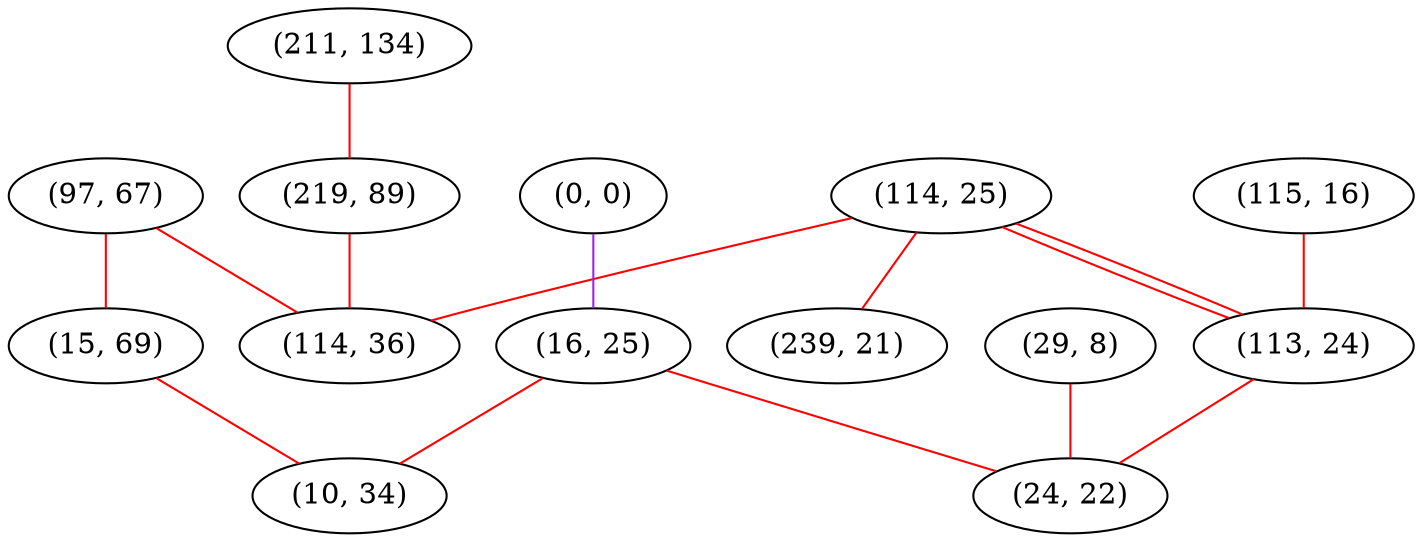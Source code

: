 graph "" {
"(114, 25)";
"(97, 67)";
"(211, 134)";
"(29, 8)";
"(239, 21)";
"(115, 16)";
"(219, 89)";
"(114, 36)";
"(113, 24)";
"(0, 0)";
"(16, 25)";
"(24, 22)";
"(15, 69)";
"(10, 34)";
"(114, 25)" -- "(113, 24)"  [color=red, key=0, weight=1];
"(114, 25)" -- "(113, 24)"  [color=red, key=1, weight=1];
"(114, 25)" -- "(239, 21)"  [color=red, key=0, weight=1];
"(114, 25)" -- "(114, 36)"  [color=red, key=0, weight=1];
"(97, 67)" -- "(15, 69)"  [color=red, key=0, weight=1];
"(97, 67)" -- "(114, 36)"  [color=red, key=0, weight=1];
"(211, 134)" -- "(219, 89)"  [color=red, key=0, weight=1];
"(29, 8)" -- "(24, 22)"  [color=red, key=0, weight=1];
"(115, 16)" -- "(113, 24)"  [color=red, key=0, weight=1];
"(219, 89)" -- "(114, 36)"  [color=red, key=0, weight=1];
"(113, 24)" -- "(24, 22)"  [color=red, key=0, weight=1];
"(0, 0)" -- "(16, 25)"  [color=purple, key=0, weight=4];
"(16, 25)" -- "(24, 22)"  [color=red, key=0, weight=1];
"(16, 25)" -- "(10, 34)"  [color=red, key=0, weight=1];
"(15, 69)" -- "(10, 34)"  [color=red, key=0, weight=1];
}
